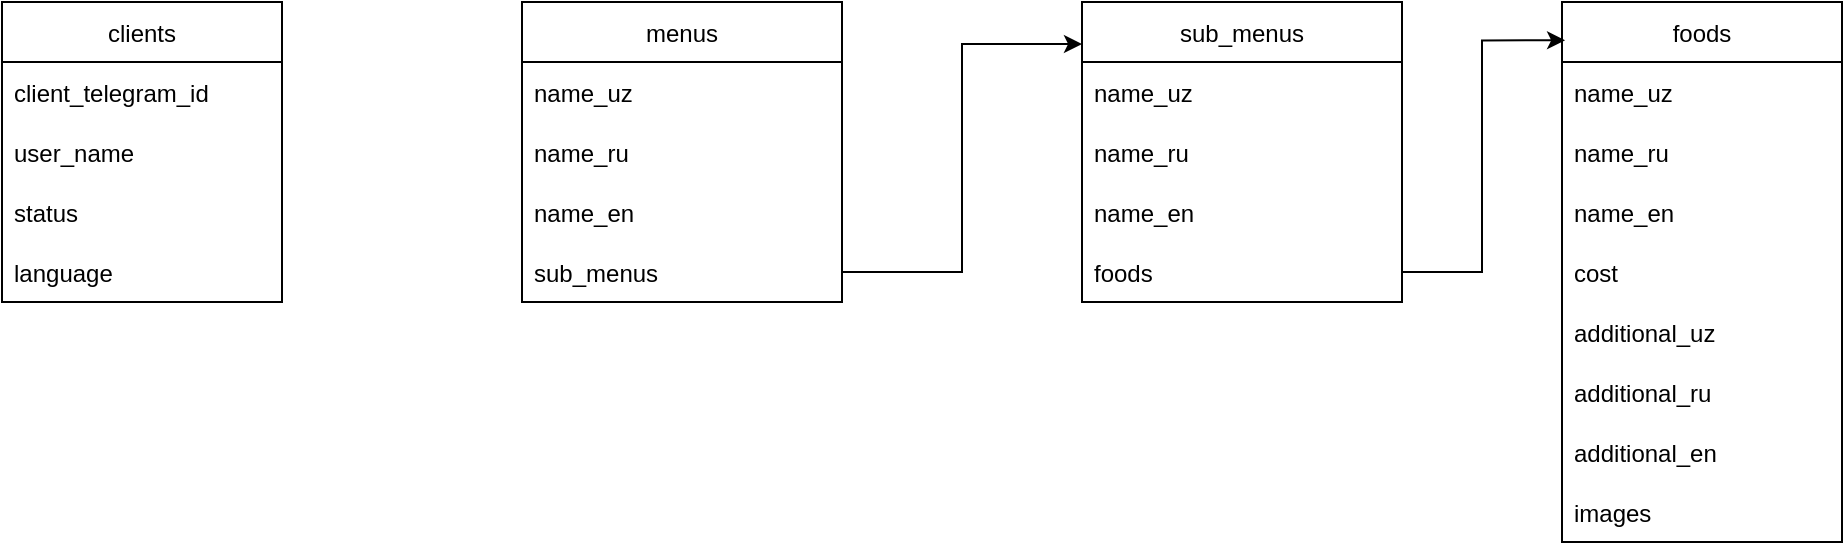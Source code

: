 <mxfile version="15.8.6" type="github">
  <diagram id="UGn7srGb2U-S4Cjrt2Tp" name="Page-1">
    <mxGraphModel dx="1443" dy="313" grid="1" gridSize="10" guides="1" tooltips="1" connect="1" arrows="1" fold="1" page="1" pageScale="1" pageWidth="850" pageHeight="1100" math="0" shadow="0">
      <root>
        <mxCell id="0" />
        <mxCell id="1" parent="0" />
        <mxCell id="oJQLNFn3zzkbvtM00qeB-1" value="menus" style="swimlane;fontStyle=0;childLayout=stackLayout;horizontal=1;startSize=30;horizontalStack=0;resizeParent=1;resizeParentMax=0;resizeLast=0;collapsible=1;marginBottom=0;" vertex="1" parent="1">
          <mxGeometry x="80" y="480" width="160" height="150" as="geometry" />
        </mxCell>
        <mxCell id="oJQLNFn3zzkbvtM00qeB-2" value="name_uz" style="text;strokeColor=none;fillColor=none;align=left;verticalAlign=middle;spacingLeft=4;spacingRight=4;overflow=hidden;points=[[0,0.5],[1,0.5]];portConstraint=eastwest;rotatable=0;" vertex="1" parent="oJQLNFn3zzkbvtM00qeB-1">
          <mxGeometry y="30" width="160" height="30" as="geometry" />
        </mxCell>
        <mxCell id="oJQLNFn3zzkbvtM00qeB-4" value="name_ru" style="text;strokeColor=none;fillColor=none;align=left;verticalAlign=middle;spacingLeft=4;spacingRight=4;overflow=hidden;points=[[0,0.5],[1,0.5]];portConstraint=eastwest;rotatable=0;" vertex="1" parent="oJQLNFn3zzkbvtM00qeB-1">
          <mxGeometry y="60" width="160" height="30" as="geometry" />
        </mxCell>
        <mxCell id="oJQLNFn3zzkbvtM00qeB-14" value="name_en" style="text;strokeColor=none;fillColor=none;align=left;verticalAlign=middle;spacingLeft=4;spacingRight=4;overflow=hidden;points=[[0,0.5],[1,0.5]];portConstraint=eastwest;rotatable=0;" vertex="1" parent="oJQLNFn3zzkbvtM00qeB-1">
          <mxGeometry y="90" width="160" height="30" as="geometry" />
        </mxCell>
        <mxCell id="oJQLNFn3zzkbvtM00qeB-3" value="sub_menus" style="text;strokeColor=none;fillColor=none;align=left;verticalAlign=middle;spacingLeft=4;spacingRight=4;overflow=hidden;points=[[0,0.5],[1,0.5]];portConstraint=eastwest;rotatable=0;" vertex="1" parent="oJQLNFn3zzkbvtM00qeB-1">
          <mxGeometry y="120" width="160" height="30" as="geometry" />
        </mxCell>
        <mxCell id="oJQLNFn3zzkbvtM00qeB-5" value="sub_menus" style="swimlane;fontStyle=0;childLayout=stackLayout;horizontal=1;startSize=30;horizontalStack=0;resizeParent=1;resizeParentMax=0;resizeLast=0;collapsible=1;marginBottom=0;" vertex="1" parent="1">
          <mxGeometry x="360" y="480" width="160" height="150" as="geometry" />
        </mxCell>
        <mxCell id="oJQLNFn3zzkbvtM00qeB-6" value="name_uz" style="text;strokeColor=none;fillColor=none;align=left;verticalAlign=middle;spacingLeft=4;spacingRight=4;overflow=hidden;points=[[0,0.5],[1,0.5]];portConstraint=eastwest;rotatable=0;" vertex="1" parent="oJQLNFn3zzkbvtM00qeB-5">
          <mxGeometry y="30" width="160" height="30" as="geometry" />
        </mxCell>
        <mxCell id="oJQLNFn3zzkbvtM00qeB-8" value="name_ru" style="text;strokeColor=none;fillColor=none;align=left;verticalAlign=middle;spacingLeft=4;spacingRight=4;overflow=hidden;points=[[0,0.5],[1,0.5]];portConstraint=eastwest;rotatable=0;" vertex="1" parent="oJQLNFn3zzkbvtM00qeB-5">
          <mxGeometry y="60" width="160" height="30" as="geometry" />
        </mxCell>
        <mxCell id="oJQLNFn3zzkbvtM00qeB-15" value="name_en" style="text;strokeColor=none;fillColor=none;align=left;verticalAlign=middle;spacingLeft=4;spacingRight=4;overflow=hidden;points=[[0,0.5],[1,0.5]];portConstraint=eastwest;rotatable=0;" vertex="1" parent="oJQLNFn3zzkbvtM00qeB-5">
          <mxGeometry y="90" width="160" height="30" as="geometry" />
        </mxCell>
        <mxCell id="oJQLNFn3zzkbvtM00qeB-7" value="foods" style="text;strokeColor=none;fillColor=none;align=left;verticalAlign=middle;spacingLeft=4;spacingRight=4;overflow=hidden;points=[[0,0.5],[1,0.5]];portConstraint=eastwest;rotatable=0;" vertex="1" parent="oJQLNFn3zzkbvtM00qeB-5">
          <mxGeometry y="120" width="160" height="30" as="geometry" />
        </mxCell>
        <mxCell id="oJQLNFn3zzkbvtM00qeB-9" style="edgeStyle=orthogonalEdgeStyle;rounded=0;orthogonalLoop=1;jettySize=auto;html=1;" edge="1" parent="1" source="oJQLNFn3zzkbvtM00qeB-3">
          <mxGeometry relative="1" as="geometry">
            <mxPoint x="360" y="501" as="targetPoint" />
            <Array as="points">
              <mxPoint x="300" y="615" />
              <mxPoint x="300" y="501" />
            </Array>
          </mxGeometry>
        </mxCell>
        <mxCell id="oJQLNFn3zzkbvtM00qeB-10" value="foods" style="swimlane;fontStyle=0;childLayout=stackLayout;horizontal=1;startSize=30;horizontalStack=0;resizeParent=1;resizeParentMax=0;resizeLast=0;collapsible=1;marginBottom=0;" vertex="1" parent="1">
          <mxGeometry x="600" y="480" width="140" height="270" as="geometry" />
        </mxCell>
        <mxCell id="oJQLNFn3zzkbvtM00qeB-11" value="name_uz" style="text;strokeColor=none;fillColor=none;align=left;verticalAlign=middle;spacingLeft=4;spacingRight=4;overflow=hidden;points=[[0,0.5],[1,0.5]];portConstraint=eastwest;rotatable=0;" vertex="1" parent="oJQLNFn3zzkbvtM00qeB-10">
          <mxGeometry y="30" width="140" height="30" as="geometry" />
        </mxCell>
        <mxCell id="oJQLNFn3zzkbvtM00qeB-12" value="name_ru" style="text;strokeColor=none;fillColor=none;align=left;verticalAlign=middle;spacingLeft=4;spacingRight=4;overflow=hidden;points=[[0,0.5],[1,0.5]];portConstraint=eastwest;rotatable=0;" vertex="1" parent="oJQLNFn3zzkbvtM00qeB-10">
          <mxGeometry y="60" width="140" height="30" as="geometry" />
        </mxCell>
        <mxCell id="oJQLNFn3zzkbvtM00qeB-13" value="name_en" style="text;strokeColor=none;fillColor=none;align=left;verticalAlign=middle;spacingLeft=4;spacingRight=4;overflow=hidden;points=[[0,0.5],[1,0.5]];portConstraint=eastwest;rotatable=0;" vertex="1" parent="oJQLNFn3zzkbvtM00qeB-10">
          <mxGeometry y="90" width="140" height="30" as="geometry" />
        </mxCell>
        <mxCell id="oJQLNFn3zzkbvtM00qeB-16" value="cost" style="text;strokeColor=none;fillColor=none;align=left;verticalAlign=middle;spacingLeft=4;spacingRight=4;overflow=hidden;points=[[0,0.5],[1,0.5]];portConstraint=eastwest;rotatable=0;" vertex="1" parent="oJQLNFn3zzkbvtM00qeB-10">
          <mxGeometry y="120" width="140" height="30" as="geometry" />
        </mxCell>
        <mxCell id="oJQLNFn3zzkbvtM00qeB-17" value="additional_uz" style="text;strokeColor=none;fillColor=none;align=left;verticalAlign=middle;spacingLeft=4;spacingRight=4;overflow=hidden;points=[[0,0.5],[1,0.5]];portConstraint=eastwest;rotatable=0;" vertex="1" parent="oJQLNFn3zzkbvtM00qeB-10">
          <mxGeometry y="150" width="140" height="30" as="geometry" />
        </mxCell>
        <mxCell id="oJQLNFn3zzkbvtM00qeB-18" value="additional_ru" style="text;strokeColor=none;fillColor=none;align=left;verticalAlign=middle;spacingLeft=4;spacingRight=4;overflow=hidden;points=[[0,0.5],[1,0.5]];portConstraint=eastwest;rotatable=0;" vertex="1" parent="oJQLNFn3zzkbvtM00qeB-10">
          <mxGeometry y="180" width="140" height="30" as="geometry" />
        </mxCell>
        <mxCell id="oJQLNFn3zzkbvtM00qeB-20" value="additional_en" style="text;strokeColor=none;fillColor=none;align=left;verticalAlign=middle;spacingLeft=4;spacingRight=4;overflow=hidden;points=[[0,0.5],[1,0.5]];portConstraint=eastwest;rotatable=0;" vertex="1" parent="oJQLNFn3zzkbvtM00qeB-10">
          <mxGeometry y="210" width="140" height="30" as="geometry" />
        </mxCell>
        <mxCell id="oJQLNFn3zzkbvtM00qeB-19" value="images" style="text;strokeColor=none;fillColor=none;align=left;verticalAlign=middle;spacingLeft=4;spacingRight=4;overflow=hidden;points=[[0,0.5],[1,0.5]];portConstraint=eastwest;rotatable=0;" vertex="1" parent="oJQLNFn3zzkbvtM00qeB-10">
          <mxGeometry y="240" width="140" height="30" as="geometry" />
        </mxCell>
        <mxCell id="oJQLNFn3zzkbvtM00qeB-21" style="edgeStyle=orthogonalEdgeStyle;rounded=0;orthogonalLoop=1;jettySize=auto;html=1;entryX=0.011;entryY=0.071;entryDx=0;entryDy=0;entryPerimeter=0;" edge="1" parent="1" source="oJQLNFn3zzkbvtM00qeB-7" target="oJQLNFn3zzkbvtM00qeB-10">
          <mxGeometry relative="1" as="geometry" />
        </mxCell>
        <mxCell id="oJQLNFn3zzkbvtM00qeB-22" value="clients" style="swimlane;fontStyle=0;childLayout=stackLayout;horizontal=1;startSize=30;horizontalStack=0;resizeParent=1;resizeParentMax=0;resizeLast=0;collapsible=1;marginBottom=0;" vertex="1" parent="1">
          <mxGeometry x="-180" y="480" width="140" height="150" as="geometry" />
        </mxCell>
        <mxCell id="oJQLNFn3zzkbvtM00qeB-23" value="client_telegram_id" style="text;strokeColor=none;fillColor=none;align=left;verticalAlign=middle;spacingLeft=4;spacingRight=4;overflow=hidden;points=[[0,0.5],[1,0.5]];portConstraint=eastwest;rotatable=0;" vertex="1" parent="oJQLNFn3zzkbvtM00qeB-22">
          <mxGeometry y="30" width="140" height="30" as="geometry" />
        </mxCell>
        <mxCell id="oJQLNFn3zzkbvtM00qeB-24" value="user_name" style="text;strokeColor=none;fillColor=none;align=left;verticalAlign=middle;spacingLeft=4;spacingRight=4;overflow=hidden;points=[[0,0.5],[1,0.5]];portConstraint=eastwest;rotatable=0;" vertex="1" parent="oJQLNFn3zzkbvtM00qeB-22">
          <mxGeometry y="60" width="140" height="30" as="geometry" />
        </mxCell>
        <mxCell id="oJQLNFn3zzkbvtM00qeB-25" value="status" style="text;strokeColor=none;fillColor=none;align=left;verticalAlign=middle;spacingLeft=4;spacingRight=4;overflow=hidden;points=[[0,0.5],[1,0.5]];portConstraint=eastwest;rotatable=0;" vertex="1" parent="oJQLNFn3zzkbvtM00qeB-22">
          <mxGeometry y="90" width="140" height="30" as="geometry" />
        </mxCell>
        <mxCell id="oJQLNFn3zzkbvtM00qeB-26" value="language" style="text;strokeColor=none;fillColor=none;align=left;verticalAlign=middle;spacingLeft=4;spacingRight=4;overflow=hidden;points=[[0,0.5],[1,0.5]];portConstraint=eastwest;rotatable=0;" vertex="1" parent="oJQLNFn3zzkbvtM00qeB-22">
          <mxGeometry y="120" width="140" height="30" as="geometry" />
        </mxCell>
      </root>
    </mxGraphModel>
  </diagram>
</mxfile>
